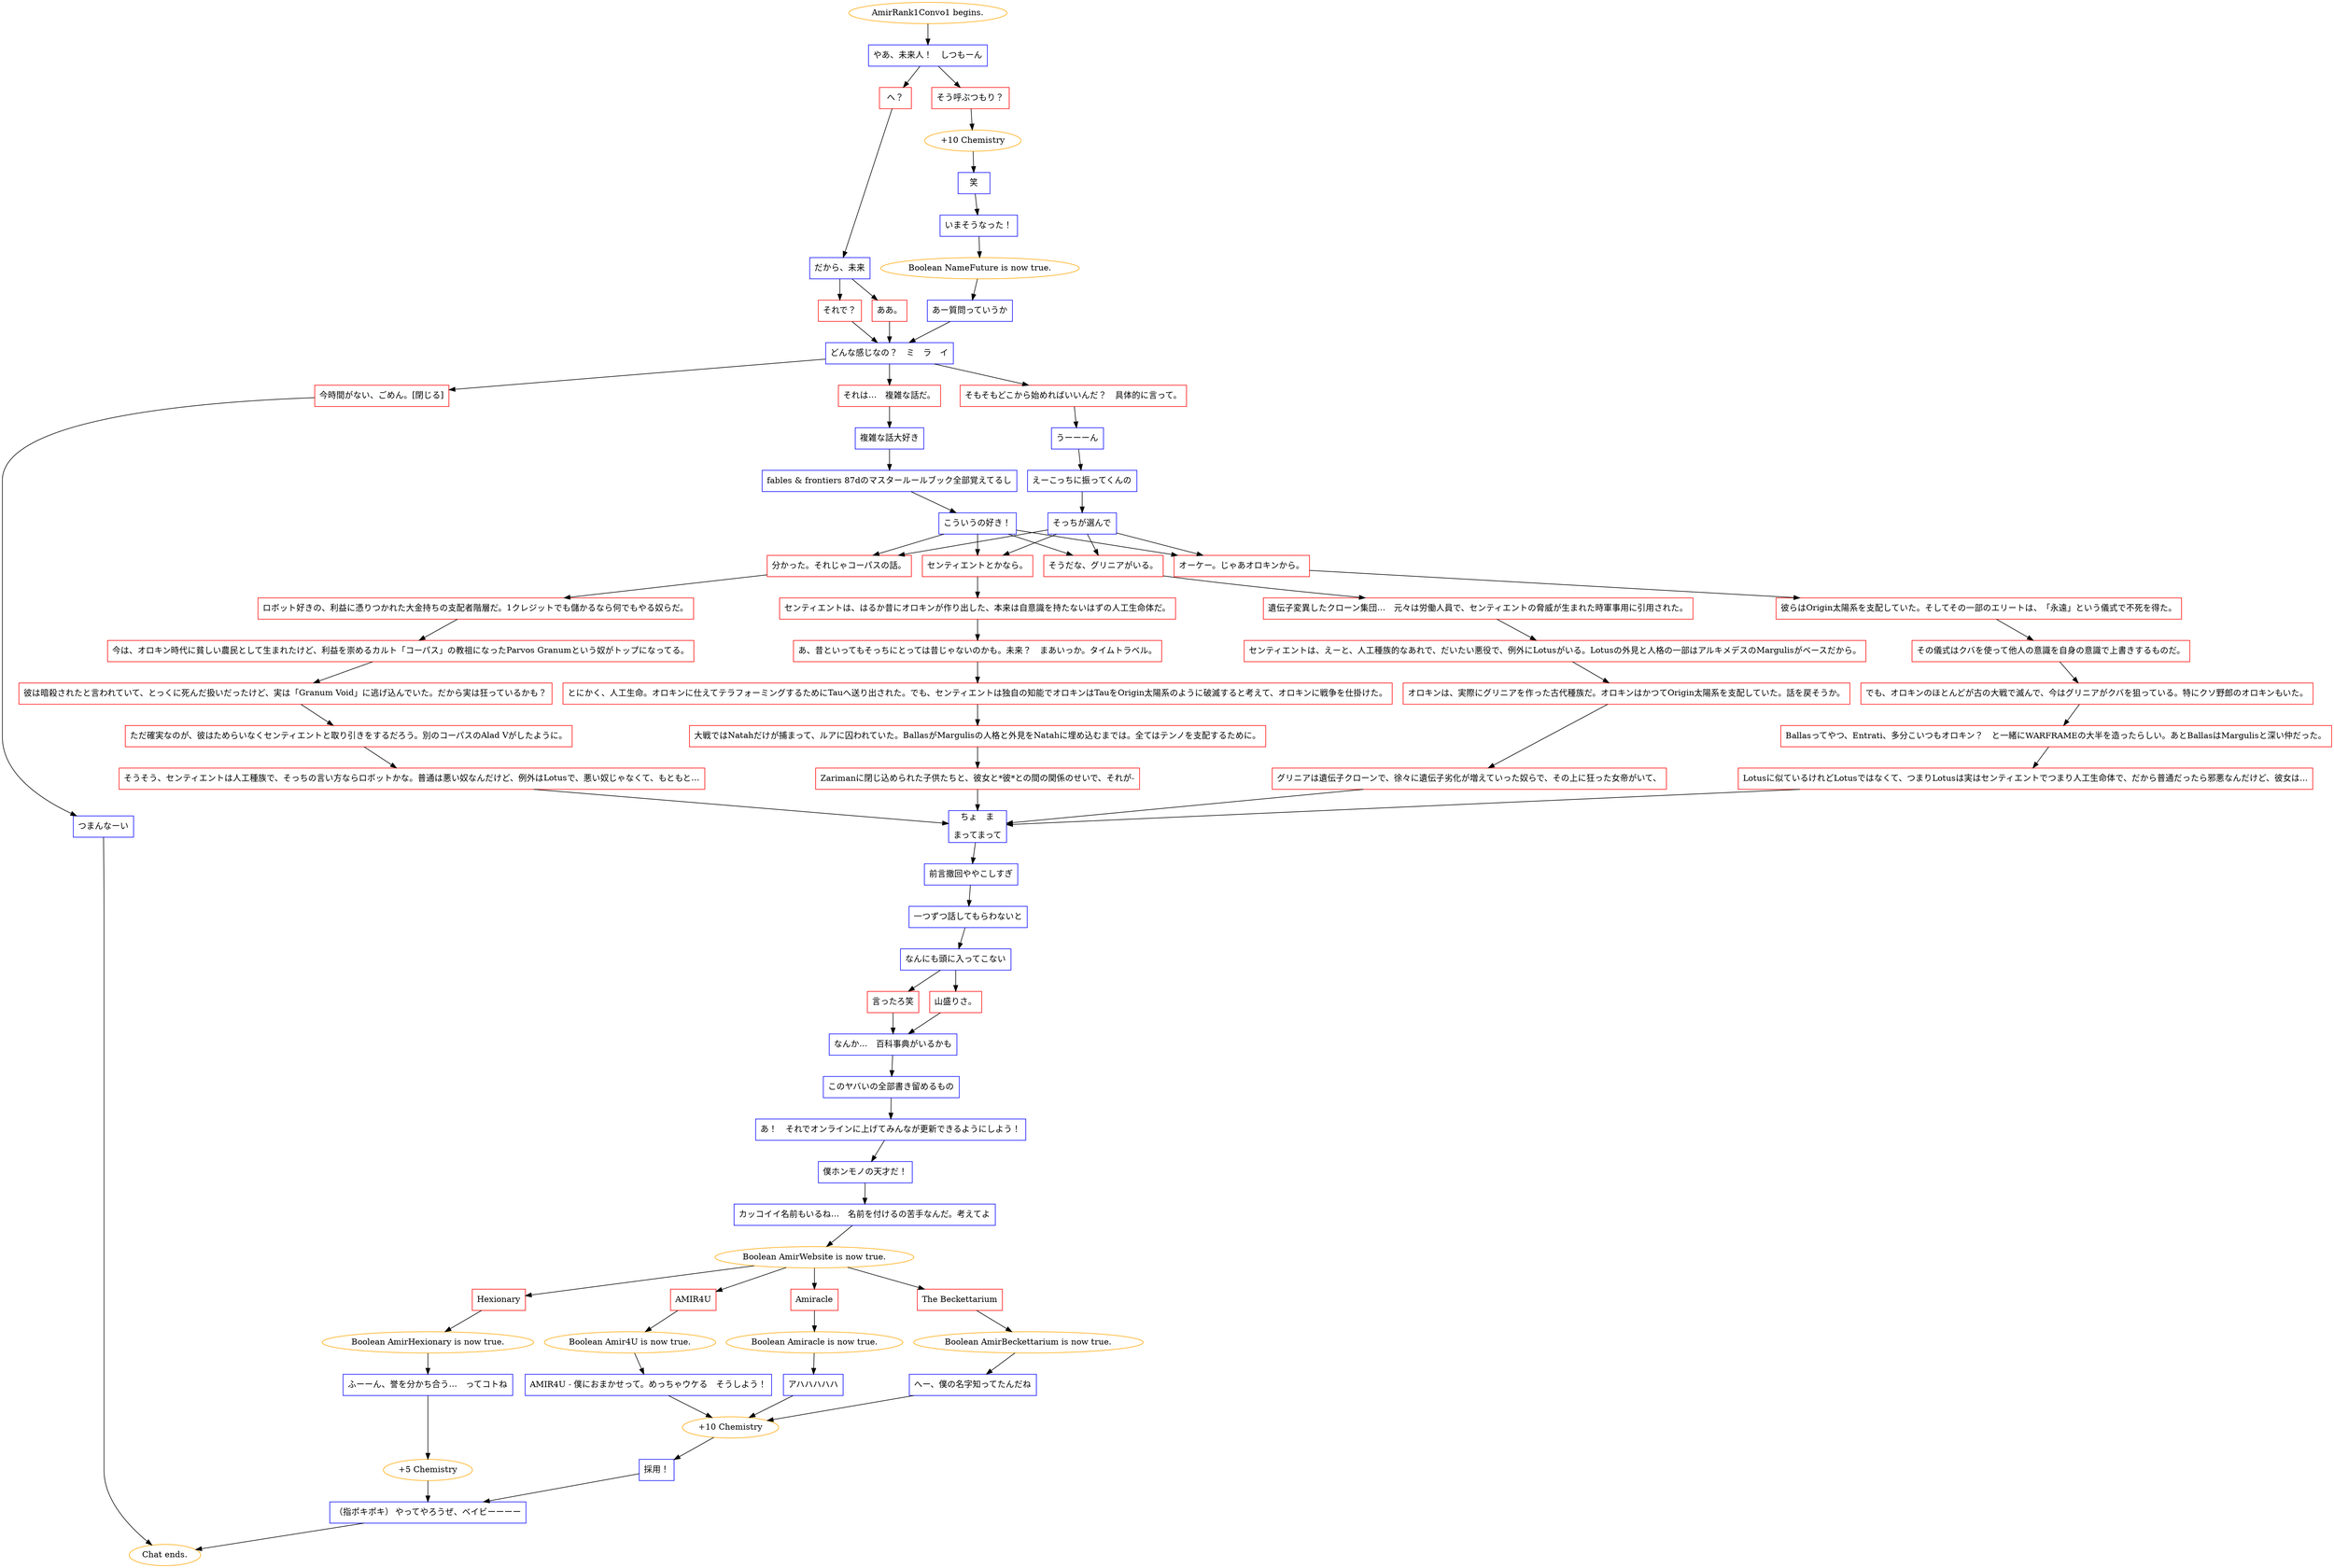 digraph {
	"AmirRank1Convo1 begins." [color=orange];
		"AmirRank1Convo1 begins." -> j2696855300;
	j2696855300 [label="やあ、未来人！　しつもーん",shape=box,color=blue];
		j2696855300 -> j1578052069;
		j2696855300 -> j662419901;
	j1578052069 [label="へ？",shape=box,color=red];
		j1578052069 -> j1858994082;
	j662419901 [label="そう呼ぶつもり？",shape=box,color=red];
		j662419901 -> j1168664960;
	j1858994082 [label="だから、未来",shape=box,color=blue];
		j1858994082 -> j1123569560;
		j1858994082 -> j2489361910;
	j1168664960 [label="+10 Chemistry",color=orange];
		j1168664960 -> j4050514790;
	j1123569560 [label="ああ。",shape=box,color=red];
		j1123569560 -> j3197181584;
	j2489361910 [label="それで？",shape=box,color=red];
		j2489361910 -> j3197181584;
	j4050514790 [label="笑",shape=box,color=blue];
		j4050514790 -> j2803957707;
	j3197181584 [label="どんな感じなの？　ミ　ラ　イ",shape=box,color=blue];
		j3197181584 -> j3360793770;
		j3197181584 -> j657545232;
		j3197181584 -> j1224976946;
	j2803957707 [label="いまそうなった！",shape=box,color=blue];
		j2803957707 -> j695087119;
	j3360793770 [label="そもそもどこから始めればいいんだ？　具体的に言って。",shape=box,color=red];
		j3360793770 -> j4109265446;
	j657545232 [label="それは…　複雑な話だ。",shape=box,color=red];
		j657545232 -> j3816727850;
	j1224976946 [label="今時間がない、ごめん。[閉じる]",shape=box,color=red];
		j1224976946 -> j3512553631;
	j695087119 [label="Boolean NameFuture is now true.",color=orange];
		j695087119 -> j2458061230;
	j4109265446 [label="うーーーん",shape=box,color=blue];
		j4109265446 -> j2273069150;
	j3816727850 [label="複雑な話大好き",shape=box,color=blue];
		j3816727850 -> j827983594;
	j3512553631 [label="つまんなーい",shape=box,color=blue];
		j3512553631 -> "Chat ends.";
	j2458061230 [label="あー質問っていうか",shape=box,color=blue];
		j2458061230 -> j3197181584;
	j2273069150 [label="えーこっちに振ってくんの",shape=box,color=blue];
		j2273069150 -> j4005287007;
	j827983594 [label="fables & frontiers 87dのマスタールールブック全部覚えてるし",shape=box,color=blue];
		j827983594 -> j1500796340;
	"Chat ends." [color=orange];
	j4005287007 [label="そっちが選んで",shape=box,color=blue];
		j4005287007 -> j1621311206;
		j4005287007 -> j3993943244;
		j4005287007 -> j1636486214;
		j4005287007 -> j310648228;
	j1500796340 [label="こういうの好き！",shape=box,color=blue];
		j1500796340 -> j1621311206;
		j1500796340 -> j3993943244;
		j1500796340 -> j1636486214;
		j1500796340 -> j310648228;
	j1621311206 [label="オーケー。じゃあオロキンから。",shape=box,color=red];
		j1621311206 -> j1404514082;
	j3993943244 [label="分かった。それじゃコーパスの話。",shape=box,color=red];
		j3993943244 -> j3466071476;
	j1636486214 [label="そうだな、グリニアがいる。",shape=box,color=red];
		j1636486214 -> j2732861357;
	j310648228 [label="センティエントとかなら。",shape=box,color=red];
		j310648228 -> j2327954191;
	j1404514082 [label="彼らはOrigin太陽系を支配していた。そしてその一部のエリートは、「永遠」という儀式で不死を得た。",shape=box,color=red];
		j1404514082 -> j3118715076;
	j3466071476 [label="ロボット好きの、利益に憑りつかれた大金持ちの支配者階層だ。1クレジットでも儲かるなら何でもやる奴らだ。",shape=box,color=red];
		j3466071476 -> j460979004;
	j2732861357 [label="遺伝子変異したクローン集団…　元々は労働人員で、センティエントの脅威が生まれた時軍事用に引用された。",shape=box,color=red];
		j2732861357 -> j1023874194;
	j2327954191 [label="センティエントは、はるか昔にオロキンが作り出した、本来は自意識を持たないはずの人工生命体だ。",shape=box,color=red];
		j2327954191 -> j742445357;
	j3118715076 [label="その儀式はクバを使って他人の意識を自身の意識で上書きするものだ。",shape=box,color=red];
		j3118715076 -> j181379803;
	j460979004 [label="今は、オロキン時代に貧しい農民として生まれたけど、利益を崇めるカルト「コーパス」の教祖になったParvos Granumという奴がトップになってる。",shape=box,color=red];
		j460979004 -> j2649876037;
	j1023874194 [label="センティエントは、えーと、人工種族的なあれで、だいたい悪役で、例外にLotusがいる。Lotusの外見と人格の一部はアルキメデスのMargulisがベースだから。",shape=box,color=red];
		j1023874194 -> j3019356338;
	j742445357 [label="あ、昔といってもそっちにとっては昔じゃないのかも。未来？　まあいっか。タイムトラベル。",shape=box,color=red];
		j742445357 -> j2834260982;
	j181379803 [label="でも、オロキンのほとんどが古の大戦で滅んで、今はグリニアがクバを狙っている。特にクソ野郎のオロキンもいた。",shape=box,color=red];
		j181379803 -> j3723299750;
	j2649876037 [label="彼は暗殺されたと言われていて、とっくに死んだ扱いだったけど、実は「Granum Void」に逃げ込んでいた。だから実は狂っているかも？",shape=box,color=red];
		j2649876037 -> j1823838304;
	j3019356338 [label="オロキンは、実際にグリニアを作った古代種族だ。オロキンはかつてOrigin太陽系を支配していた。話を戻そうか。",shape=box,color=red];
		j3019356338 -> j3588905009;
	j2834260982 [label="とにかく、人工生命。オロキンに仕えてテラフォーミングするためにTauへ送り出された。でも、センティエントは独自の知能でオロキンはTauをOrigin太陽系のように破滅すると考えて、オロキンに戦争を仕掛けた。",shape=box,color=red];
		j2834260982 -> j2899020122;
	j3723299750 [label="Ballasってやつ、Entrati、多分こいつもオロキン？　と一緒にWARFRAMEの大半を造ったらしい。あとBallasはMargulisと深い仲だった。",shape=box,color=red];
		j3723299750 -> j3097960587;
	j1823838304 [label="ただ確実なのが、彼はためらいなくセンティエントと取り引きをするだろう。別のコーパスのAlad Vがしたように。",shape=box,color=red];
		j1823838304 -> j3809966605;
	j3588905009 [label="グリニアは遺伝子クローンで、徐々に遺伝子劣化が増えていった奴らで、その上に狂った女帝がいて、",shape=box,color=red];
		j3588905009 -> j1240742079;
	j2899020122 [label="大戦ではNatahだけが捕まって、ルアに囚われていた。BallasがMargulisの人格と外見をNatahに埋め込むまでは。全てはテンノを支配するために。",shape=box,color=red];
		j2899020122 -> j1144071223;
	j3097960587 [label="Lotusに似ているけれどLotusではなくて、つまりLotusは実はセンティエントでつまり人工生命体で、だから普通だったら邪悪なんだけど、彼女は...",shape=box,color=red];
		j3097960587 -> j1240742079;
	j3809966605 [label="そうそう、センティエントは人工種族で、そっちの言い方ならロボットかな。普通は悪い奴なんだけど、例外はLotusで、悪い奴じゃなくて、もともと…",shape=box,color=red];
		j3809966605 -> j1240742079;
	j1240742079 [label="ちょ　ま
まってまって",shape=box,color=blue];
		j1240742079 -> j262527714;
	j1144071223 [label="Zarimanに閉じ込められた子供たちと、彼女と*彼*との間の関係のせいで、それが-",shape=box,color=red];
		j1144071223 -> j1240742079;
	j262527714 [label="前言撤回ややこしすぎ",shape=box,color=blue];
		j262527714 -> j372781990;
	j372781990 [label="一つずつ話してもらわないと",shape=box,color=blue];
		j372781990 -> j3082678710;
	j3082678710 [label="なんにも頭に入ってこない",shape=box,color=blue];
		j3082678710 -> j2842770466;
		j3082678710 -> j3891983347;
	j2842770466 [label="言ったろ笑",shape=box,color=red];
		j2842770466 -> j4039816367;
	j3891983347 [label="山盛りさ。",shape=box,color=red];
		j3891983347 -> j4039816367;
	j4039816367 [label="なんか…　百科事典がいるかも",shape=box,color=blue];
		j4039816367 -> j3965084291;
	j3965084291 [label="このヤバいの全部書き留めるもの",shape=box,color=blue];
		j3965084291 -> j1959041992;
	j1959041992 [label="あ！　それでオンラインに上げてみんなが更新できるようにしよう！",shape=box,color=blue];
		j1959041992 -> j2788589255;
	j2788589255 [label="僕ホンモノの天才だ！",shape=box,color=blue];
		j2788589255 -> j953790342;
	j953790342 [label="カッコイイ名前もいるね…　名前を付けるの苦手なんだ。考えてよ",shape=box,color=blue];
		j953790342 -> j2827662073;
	j2827662073 [label="Boolean AmirWebsite is now true.",color=orange];
		j2827662073 -> j1629348298;
		j2827662073 -> j2825448049;
		j2827662073 -> j3177492314;
		j2827662073 -> j3674319571;
	j1629348298 [label="Hexionary",shape=box,color=red];
		j1629348298 -> j4170896910;
	j2825448049 [label="AMIR4U",shape=box,color=red];
		j2825448049 -> j1392881521;
	j3177492314 [label="Amiracle",shape=box,color=red];
		j3177492314 -> j1383546844;
	j3674319571 [label="The Beckettarium",shape=box,color=red];
		j3674319571 -> j1269481205;
	j4170896910 [label="Boolean AmirHexionary is now true.",color=orange];
		j4170896910 -> j268835938;
	j1392881521 [label="Boolean Amir4U is now true.",color=orange];
		j1392881521 -> j2561389612;
	j1383546844 [label="Boolean Amiracle is now true.",color=orange];
		j1383546844 -> j1333630372;
	j1269481205 [label="Boolean AmirBeckettarium is now true.",color=orange];
		j1269481205 -> j739873621;
	j268835938 [label="ふーーん、誉を分かち合う…　ってコトね",shape=box,color=blue];
		j268835938 -> j1626320364;
	j2561389612 [label="AMIR4U - 僕におまかせって。めっちゃウケる　そうしよう！",shape=box,color=blue];
		j2561389612 -> j2799961112;
	j1333630372 [label="アハハハハハ",shape=box,color=blue];
		j1333630372 -> j2799961112;
	j739873621 [label="へー、僕の名字知ってたんだね",shape=box,color=blue];
		j739873621 -> j2799961112;
	j1626320364 [label="+5 Chemistry",color=orange];
		j1626320364 -> j4291288927;
	j2799961112 [label="+10 Chemistry",color=orange];
		j2799961112 -> j730761352;
	j4291288927 [label="（指ポキポキ） やってやろうぜ、ベイビーーーー",shape=box,color=blue];
		j4291288927 -> "Chat ends.";
	j730761352 [label="採用！",shape=box,color=blue];
		j730761352 -> j4291288927;
}
